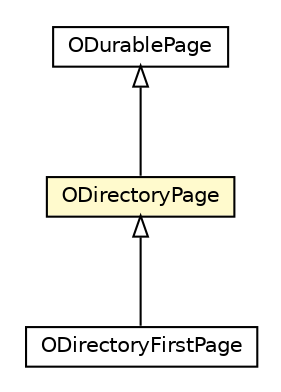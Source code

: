#!/usr/local/bin/dot
#
# Class diagram 
# Generated by UMLGraph version R5_6-24-gf6e263 (http://www.umlgraph.org/)
#

digraph G {
	edge [fontname="Helvetica",fontsize=10,labelfontname="Helvetica",labelfontsize=10];
	node [fontname="Helvetica",fontsize=10,shape=plaintext];
	nodesep=0.25;
	ranksep=0.5;
	// com.orientechnologies.orient.core.storage.impl.local.paginated.base.ODurablePage
	c1482583 [label=<<table title="com.orientechnologies.orient.core.storage.impl.local.paginated.base.ODurablePage" border="0" cellborder="1" cellspacing="0" cellpadding="2" port="p" href="../../../storage/impl/local/paginated/base/ODurablePage.html">
		<tr><td><table border="0" cellspacing="0" cellpadding="1">
<tr><td align="center" balign="center"> ODurablePage </td></tr>
		</table></td></tr>
		</table>>, URL="../../../storage/impl/local/paginated/base/ODurablePage.html", fontname="Helvetica", fontcolor="black", fontsize=10.0];
	// com.orientechnologies.orient.core.index.hashindex.local.ODirectoryPage
	c1482843 [label=<<table title="com.orientechnologies.orient.core.index.hashindex.local.ODirectoryPage" border="0" cellborder="1" cellspacing="0" cellpadding="2" port="p" bgcolor="lemonChiffon" href="./ODirectoryPage.html">
		<tr><td><table border="0" cellspacing="0" cellpadding="1">
<tr><td align="center" balign="center"> ODirectoryPage </td></tr>
		</table></td></tr>
		</table>>, URL="./ODirectoryPage.html", fontname="Helvetica", fontcolor="black", fontsize=10.0];
	// com.orientechnologies.orient.core.index.hashindex.local.ODirectoryFirstPage
	c1482851 [label=<<table title="com.orientechnologies.orient.core.index.hashindex.local.ODirectoryFirstPage" border="0" cellborder="1" cellspacing="0" cellpadding="2" port="p" href="./ODirectoryFirstPage.html">
		<tr><td><table border="0" cellspacing="0" cellpadding="1">
<tr><td align="center" balign="center"> ODirectoryFirstPage </td></tr>
		</table></td></tr>
		</table>>, URL="./ODirectoryFirstPage.html", fontname="Helvetica", fontcolor="black", fontsize=10.0];
	//com.orientechnologies.orient.core.index.hashindex.local.ODirectoryPage extends com.orientechnologies.orient.core.storage.impl.local.paginated.base.ODurablePage
	c1482583:p -> c1482843:p [dir=back,arrowtail=empty];
	//com.orientechnologies.orient.core.index.hashindex.local.ODirectoryFirstPage extends com.orientechnologies.orient.core.index.hashindex.local.ODirectoryPage
	c1482843:p -> c1482851:p [dir=back,arrowtail=empty];
}

